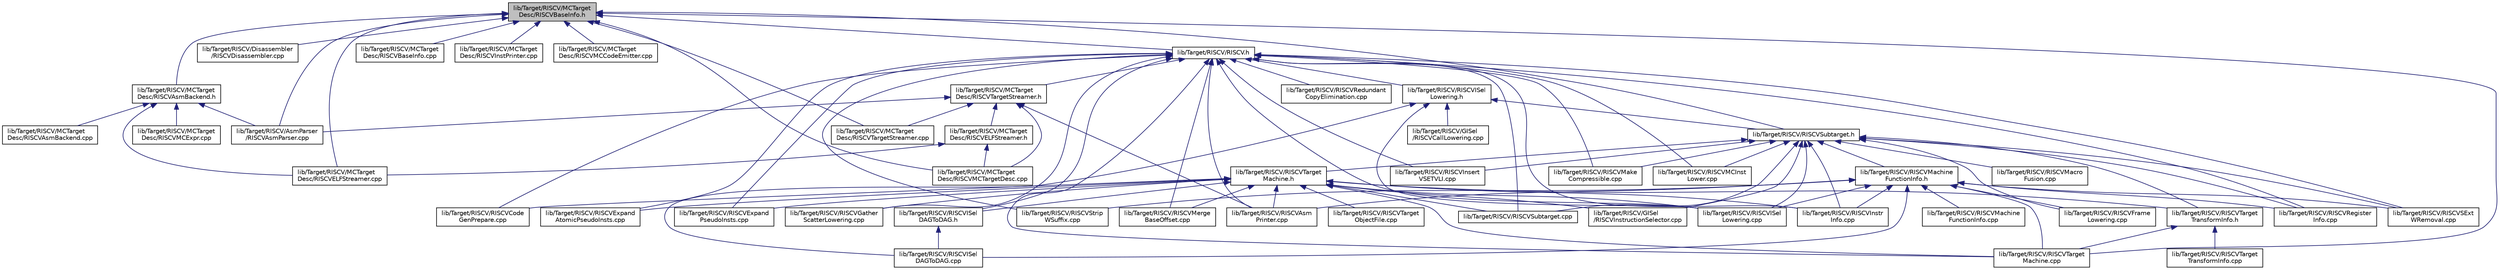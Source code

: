 digraph "lib/Target/RISCV/MCTargetDesc/RISCVBaseInfo.h"
{
 // LATEX_PDF_SIZE
  bgcolor="transparent";
  edge [fontname="Helvetica",fontsize="10",labelfontname="Helvetica",labelfontsize="10"];
  node [fontname="Helvetica",fontsize="10",shape=record];
  Node1 [label="lib/Target/RISCV/MCTarget\lDesc/RISCVBaseInfo.h",height=0.2,width=0.4,color="black", fillcolor="grey75", style="filled", fontcolor="black",tooltip=" "];
  Node1 -> Node2 [dir="back",color="midnightblue",fontsize="10",style="solid",fontname="Helvetica"];
  Node2 [label="lib/Target/RISCV/AsmParser\l/RISCVAsmParser.cpp",height=0.2,width=0.4,color="black",URL="$RISCVAsmParser_8cpp.html",tooltip=" "];
  Node1 -> Node3 [dir="back",color="midnightblue",fontsize="10",style="solid",fontname="Helvetica"];
  Node3 [label="lib/Target/RISCV/Disassembler\l/RISCVDisassembler.cpp",height=0.2,width=0.4,color="black",URL="$RISCVDisassembler_8cpp.html",tooltip=" "];
  Node1 -> Node4 [dir="back",color="midnightblue",fontsize="10",style="solid",fontname="Helvetica"];
  Node4 [label="lib/Target/RISCV/MCTarget\lDesc/RISCVAsmBackend.h",height=0.2,width=0.4,color="black",URL="$RISCVAsmBackend_8h.html",tooltip=" "];
  Node4 -> Node2 [dir="back",color="midnightblue",fontsize="10",style="solid",fontname="Helvetica"];
  Node4 -> Node5 [dir="back",color="midnightblue",fontsize="10",style="solid",fontname="Helvetica"];
  Node5 [label="lib/Target/RISCV/MCTarget\lDesc/RISCVAsmBackend.cpp",height=0.2,width=0.4,color="black",URL="$RISCVAsmBackend_8cpp.html",tooltip=" "];
  Node4 -> Node6 [dir="back",color="midnightblue",fontsize="10",style="solid",fontname="Helvetica"];
  Node6 [label="lib/Target/RISCV/MCTarget\lDesc/RISCVELFStreamer.cpp",height=0.2,width=0.4,color="black",URL="$RISCVELFStreamer_8cpp.html",tooltip=" "];
  Node4 -> Node7 [dir="back",color="midnightblue",fontsize="10",style="solid",fontname="Helvetica"];
  Node7 [label="lib/Target/RISCV/MCTarget\lDesc/RISCVMCExpr.cpp",height=0.2,width=0.4,color="black",URL="$RISCVMCExpr_8cpp.html",tooltip=" "];
  Node1 -> Node8 [dir="back",color="midnightblue",fontsize="10",style="solid",fontname="Helvetica"];
  Node8 [label="lib/Target/RISCV/MCTarget\lDesc/RISCVBaseInfo.cpp",height=0.2,width=0.4,color="black",URL="$RISCVBaseInfo_8cpp.html",tooltip=" "];
  Node1 -> Node6 [dir="back",color="midnightblue",fontsize="10",style="solid",fontname="Helvetica"];
  Node1 -> Node9 [dir="back",color="midnightblue",fontsize="10",style="solid",fontname="Helvetica"];
  Node9 [label="lib/Target/RISCV/MCTarget\lDesc/RISCVInstPrinter.cpp",height=0.2,width=0.4,color="black",URL="$RISCVInstPrinter_8cpp.html",tooltip=" "];
  Node1 -> Node10 [dir="back",color="midnightblue",fontsize="10",style="solid",fontname="Helvetica"];
  Node10 [label="lib/Target/RISCV/MCTarget\lDesc/RISCVMCCodeEmitter.cpp",height=0.2,width=0.4,color="black",URL="$RISCVMCCodeEmitter_8cpp.html",tooltip=" "];
  Node1 -> Node11 [dir="back",color="midnightblue",fontsize="10",style="solid",fontname="Helvetica"];
  Node11 [label="lib/Target/RISCV/MCTarget\lDesc/RISCVMCTargetDesc.cpp",height=0.2,width=0.4,color="black",URL="$RISCVMCTargetDesc_8cpp.html",tooltip=" "];
  Node1 -> Node12 [dir="back",color="midnightblue",fontsize="10",style="solid",fontname="Helvetica"];
  Node12 [label="lib/Target/RISCV/MCTarget\lDesc/RISCVTargetStreamer.cpp",height=0.2,width=0.4,color="black",URL="$RISCVTargetStreamer_8cpp.html",tooltip=" "];
  Node1 -> Node13 [dir="back",color="midnightblue",fontsize="10",style="solid",fontname="Helvetica"];
  Node13 [label="lib/Target/RISCV/RISCV.h",height=0.2,width=0.4,color="black",URL="$RISCV_8h.html",tooltip=" "];
  Node13 -> Node14 [dir="back",color="midnightblue",fontsize="10",style="solid",fontname="Helvetica"];
  Node14 [label="lib/Target/RISCV/MCTarget\lDesc/RISCVTargetStreamer.h",height=0.2,width=0.4,color="black",URL="$RISCVTargetStreamer_8h.html",tooltip=" "];
  Node14 -> Node2 [dir="back",color="midnightblue",fontsize="10",style="solid",fontname="Helvetica"];
  Node14 -> Node15 [dir="back",color="midnightblue",fontsize="10",style="solid",fontname="Helvetica"];
  Node15 [label="lib/Target/RISCV/MCTarget\lDesc/RISCVELFStreamer.h",height=0.2,width=0.4,color="black",URL="$RISCVELFStreamer_8h.html",tooltip=" "];
  Node15 -> Node6 [dir="back",color="midnightblue",fontsize="10",style="solid",fontname="Helvetica"];
  Node15 -> Node11 [dir="back",color="midnightblue",fontsize="10",style="solid",fontname="Helvetica"];
  Node14 -> Node11 [dir="back",color="midnightblue",fontsize="10",style="solid",fontname="Helvetica"];
  Node14 -> Node12 [dir="back",color="midnightblue",fontsize="10",style="solid",fontname="Helvetica"];
  Node14 -> Node16 [dir="back",color="midnightblue",fontsize="10",style="solid",fontname="Helvetica"];
  Node16 [label="lib/Target/RISCV/RISCVAsm\lPrinter.cpp",height=0.2,width=0.4,color="black",URL="$RISCVAsmPrinter_8cpp.html",tooltip=" "];
  Node13 -> Node16 [dir="back",color="midnightblue",fontsize="10",style="solid",fontname="Helvetica"];
  Node13 -> Node17 [dir="back",color="midnightblue",fontsize="10",style="solid",fontname="Helvetica"];
  Node17 [label="lib/Target/RISCV/RISCVISel\lLowering.h",height=0.2,width=0.4,color="black",URL="$RISCVISelLowering_8h.html",tooltip=" "];
  Node17 -> Node18 [dir="back",color="midnightblue",fontsize="10",style="solid",fontname="Helvetica"];
  Node18 [label="lib/Target/RISCV/GISel\l/RISCVCallLowering.cpp",height=0.2,width=0.4,color="black",URL="$RISCVCallLowering_8cpp.html",tooltip=" "];
  Node17 -> Node19 [dir="back",color="midnightblue",fontsize="10",style="solid",fontname="Helvetica"];
  Node19 [label="lib/Target/RISCV/RISCVSubtarget.h",height=0.2,width=0.4,color="black",URL="$RISCVSubtarget_8h.html",tooltip=" "];
  Node19 -> Node20 [dir="back",color="midnightblue",fontsize="10",style="solid",fontname="Helvetica"];
  Node20 [label="lib/Target/RISCV/GISel\l/RISCVInstructionSelector.cpp",height=0.2,width=0.4,color="black",URL="$RISCVInstructionSelector_8cpp.html",tooltip=" "];
  Node19 -> Node21 [dir="back",color="midnightblue",fontsize="10",style="solid",fontname="Helvetica"];
  Node21 [label="lib/Target/RISCV/RISCVMachine\lFunctionInfo.h",height=0.2,width=0.4,color="black",URL="$RISCVMachineFunctionInfo_8h.html",tooltip=" "];
  Node21 -> Node16 [dir="back",color="midnightblue",fontsize="10",style="solid",fontname="Helvetica"];
  Node21 -> Node22 [dir="back",color="midnightblue",fontsize="10",style="solid",fontname="Helvetica"];
  Node22 [label="lib/Target/RISCV/RISCVFrame\lLowering.cpp",height=0.2,width=0.4,color="black",URL="$RISCVFrameLowering_8cpp.html",tooltip=" "];
  Node21 -> Node23 [dir="back",color="midnightblue",fontsize="10",style="solid",fontname="Helvetica"];
  Node23 [label="lib/Target/RISCV/RISCVInstr\lInfo.cpp",height=0.2,width=0.4,color="black",URL="$RISCVInstrInfo_8cpp.html",tooltip=" "];
  Node21 -> Node24 [dir="back",color="midnightblue",fontsize="10",style="solid",fontname="Helvetica"];
  Node24 [label="lib/Target/RISCV/RISCVISel\lDAGToDAG.cpp",height=0.2,width=0.4,color="black",URL="$RISCVISelDAGToDAG_8cpp.html",tooltip=" "];
  Node21 -> Node25 [dir="back",color="midnightblue",fontsize="10",style="solid",fontname="Helvetica"];
  Node25 [label="lib/Target/RISCV/RISCVISel\lLowering.cpp",height=0.2,width=0.4,color="black",URL="$RISCVISelLowering_8cpp.html",tooltip=" "];
  Node21 -> Node26 [dir="back",color="midnightblue",fontsize="10",style="solid",fontname="Helvetica"];
  Node26 [label="lib/Target/RISCV/RISCVMachine\lFunctionInfo.cpp",height=0.2,width=0.4,color="black",URL="$RISCVMachineFunctionInfo_8cpp.html",tooltip=" "];
  Node21 -> Node27 [dir="back",color="midnightblue",fontsize="10",style="solid",fontname="Helvetica"];
  Node27 [label="lib/Target/RISCV/RISCVRegister\lInfo.cpp",height=0.2,width=0.4,color="black",URL="$RISCVRegisterInfo_8cpp.html",tooltip=" "];
  Node21 -> Node28 [dir="back",color="midnightblue",fontsize="10",style="solid",fontname="Helvetica"];
  Node28 [label="lib/Target/RISCV/RISCVSExt\lWRemoval.cpp",height=0.2,width=0.4,color="black",URL="$RISCVSExtWRemoval_8cpp.html",tooltip=" "];
  Node21 -> Node29 [dir="back",color="midnightblue",fontsize="10",style="solid",fontname="Helvetica"];
  Node29 [label="lib/Target/RISCV/RISCVStrip\lWSuffix.cpp",height=0.2,width=0.4,color="black",URL="$RISCVStripWSuffix_8cpp.html",tooltip=" "];
  Node21 -> Node30 [dir="back",color="midnightblue",fontsize="10",style="solid",fontname="Helvetica"];
  Node30 [label="lib/Target/RISCV/RISCVTarget\lMachine.cpp",height=0.2,width=0.4,color="black",URL="$RISCVTargetMachine_8cpp.html",tooltip=" "];
  Node19 -> Node31 [dir="back",color="midnightblue",fontsize="10",style="solid",fontname="Helvetica"];
  Node31 [label="lib/Target/RISCV/RISCVTarget\lMachine.h",height=0.2,width=0.4,color="black",URL="$RISCVTargetMachine_8h.html",tooltip=" "];
  Node31 -> Node20 [dir="back",color="midnightblue",fontsize="10",style="solid",fontname="Helvetica"];
  Node31 -> Node16 [dir="back",color="midnightblue",fontsize="10",style="solid",fontname="Helvetica"];
  Node31 -> Node32 [dir="back",color="midnightblue",fontsize="10",style="solid",fontname="Helvetica"];
  Node32 [label="lib/Target/RISCV/RISCVCode\lGenPrepare.cpp",height=0.2,width=0.4,color="black",URL="$RISCVCodeGenPrepare_8cpp.html",tooltip=" "];
  Node31 -> Node33 [dir="back",color="midnightblue",fontsize="10",style="solid",fontname="Helvetica"];
  Node33 [label="lib/Target/RISCV/RISCVExpand\lAtomicPseudoInsts.cpp",height=0.2,width=0.4,color="black",URL="$RISCVExpandAtomicPseudoInsts_8cpp.html",tooltip=" "];
  Node31 -> Node34 [dir="back",color="midnightblue",fontsize="10",style="solid",fontname="Helvetica"];
  Node34 [label="lib/Target/RISCV/RISCVExpand\lPseudoInsts.cpp",height=0.2,width=0.4,color="black",URL="$RISCVExpandPseudoInsts_8cpp.html",tooltip=" "];
  Node31 -> Node35 [dir="back",color="midnightblue",fontsize="10",style="solid",fontname="Helvetica"];
  Node35 [label="lib/Target/RISCV/RISCVGather\lScatterLowering.cpp",height=0.2,width=0.4,color="black",URL="$RISCVGatherScatterLowering_8cpp.html",tooltip=" "];
  Node31 -> Node23 [dir="back",color="midnightblue",fontsize="10",style="solid",fontname="Helvetica"];
  Node31 -> Node36 [dir="back",color="midnightblue",fontsize="10",style="solid",fontname="Helvetica"];
  Node36 [label="lib/Target/RISCV/RISCVISel\lDAGToDAG.h",height=0.2,width=0.4,color="black",URL="$RISCVISelDAGToDAG_8h.html",tooltip=" "];
  Node36 -> Node24 [dir="back",color="midnightblue",fontsize="10",style="solid",fontname="Helvetica"];
  Node31 -> Node25 [dir="back",color="midnightblue",fontsize="10",style="solid",fontname="Helvetica"];
  Node31 -> Node37 [dir="back",color="midnightblue",fontsize="10",style="solid",fontname="Helvetica"];
  Node37 [label="lib/Target/RISCV/RISCVMerge\lBaseOffset.cpp",height=0.2,width=0.4,color="black",URL="$RISCVMergeBaseOffset_8cpp.html",tooltip=" "];
  Node31 -> Node38 [dir="back",color="midnightblue",fontsize="10",style="solid",fontname="Helvetica"];
  Node38 [label="lib/Target/RISCV/RISCVSubtarget.cpp",height=0.2,width=0.4,color="black",URL="$RISCVSubtarget_8cpp.html",tooltip=" "];
  Node31 -> Node30 [dir="back",color="midnightblue",fontsize="10",style="solid",fontname="Helvetica"];
  Node31 -> Node39 [dir="back",color="midnightblue",fontsize="10",style="solid",fontname="Helvetica"];
  Node39 [label="lib/Target/RISCV/RISCVTarget\lTransformInfo.h",height=0.2,width=0.4,color="black",URL="$RISCVTargetTransformInfo_8h.html",tooltip=" "];
  Node39 -> Node30 [dir="back",color="midnightblue",fontsize="10",style="solid",fontname="Helvetica"];
  Node39 -> Node40 [dir="back",color="midnightblue",fontsize="10",style="solid",fontname="Helvetica"];
  Node40 [label="lib/Target/RISCV/RISCVTarget\lTransformInfo.cpp",height=0.2,width=0.4,color="black",URL="$RISCVTargetTransformInfo_8cpp.html",tooltip=" "];
  Node31 -> Node41 [dir="back",color="midnightblue",fontsize="10",style="solid",fontname="Helvetica"];
  Node41 [label="lib/Target/RISCV/RISCVTarget\lObjectFile.cpp",height=0.2,width=0.4,color="black",URL="$RISCVTargetObjectFile_8cpp.html",tooltip=" "];
  Node19 -> Node22 [dir="back",color="midnightblue",fontsize="10",style="solid",fontname="Helvetica"];
  Node19 -> Node42 [dir="back",color="midnightblue",fontsize="10",style="solid",fontname="Helvetica"];
  Node42 [label="lib/Target/RISCV/RISCVInsert\lVSETVLI.cpp",height=0.2,width=0.4,color="black",URL="$RISCVInsertVSETVLI_8cpp.html",tooltip=" "];
  Node19 -> Node23 [dir="back",color="midnightblue",fontsize="10",style="solid",fontname="Helvetica"];
  Node19 -> Node25 [dir="back",color="midnightblue",fontsize="10",style="solid",fontname="Helvetica"];
  Node19 -> Node43 [dir="back",color="midnightblue",fontsize="10",style="solid",fontname="Helvetica"];
  Node43 [label="lib/Target/RISCV/RISCVMacro\lFusion.cpp",height=0.2,width=0.4,color="black",URL="$RISCVMacroFusion_8cpp.html",tooltip=" "];
  Node19 -> Node44 [dir="back",color="midnightblue",fontsize="10",style="solid",fontname="Helvetica"];
  Node44 [label="lib/Target/RISCV/RISCVMake\lCompressible.cpp",height=0.2,width=0.4,color="black",URL="$RISCVMakeCompressible_8cpp.html",tooltip=" "];
  Node19 -> Node45 [dir="back",color="midnightblue",fontsize="10",style="solid",fontname="Helvetica"];
  Node45 [label="lib/Target/RISCV/RISCVMCInst\lLower.cpp",height=0.2,width=0.4,color="black",URL="$RISCVMCInstLower_8cpp.html",tooltip=" "];
  Node19 -> Node27 [dir="back",color="midnightblue",fontsize="10",style="solid",fontname="Helvetica"];
  Node19 -> Node28 [dir="back",color="midnightblue",fontsize="10",style="solid",fontname="Helvetica"];
  Node19 -> Node38 [dir="back",color="midnightblue",fontsize="10",style="solid",fontname="Helvetica"];
  Node19 -> Node39 [dir="back",color="midnightblue",fontsize="10",style="solid",fontname="Helvetica"];
  Node17 -> Node24 [dir="back",color="midnightblue",fontsize="10",style="solid",fontname="Helvetica"];
  Node17 -> Node25 [dir="back",color="midnightblue",fontsize="10",style="solid",fontname="Helvetica"];
  Node13 -> Node32 [dir="back",color="midnightblue",fontsize="10",style="solid",fontname="Helvetica"];
  Node13 -> Node33 [dir="back",color="midnightblue",fontsize="10",style="solid",fontname="Helvetica"];
  Node13 -> Node34 [dir="back",color="midnightblue",fontsize="10",style="solid",fontname="Helvetica"];
  Node13 -> Node35 [dir="back",color="midnightblue",fontsize="10",style="solid",fontname="Helvetica"];
  Node13 -> Node42 [dir="back",color="midnightblue",fontsize="10",style="solid",fontname="Helvetica"];
  Node13 -> Node23 [dir="back",color="midnightblue",fontsize="10",style="solid",fontname="Helvetica"];
  Node13 -> Node36 [dir="back",color="midnightblue",fontsize="10",style="solid",fontname="Helvetica"];
  Node13 -> Node25 [dir="back",color="midnightblue",fontsize="10",style="solid",fontname="Helvetica"];
  Node13 -> Node44 [dir="back",color="midnightblue",fontsize="10",style="solid",fontname="Helvetica"];
  Node13 -> Node45 [dir="back",color="midnightblue",fontsize="10",style="solid",fontname="Helvetica"];
  Node13 -> Node37 [dir="back",color="midnightblue",fontsize="10",style="solid",fontname="Helvetica"];
  Node13 -> Node46 [dir="back",color="midnightblue",fontsize="10",style="solid",fontname="Helvetica"];
  Node46 [label="lib/Target/RISCV/RISCVRedundant\lCopyElimination.cpp",height=0.2,width=0.4,color="black",URL="$RISCVRedundantCopyElimination_8cpp.html",tooltip=" "];
  Node13 -> Node27 [dir="back",color="midnightblue",fontsize="10",style="solid",fontname="Helvetica"];
  Node13 -> Node28 [dir="back",color="midnightblue",fontsize="10",style="solid",fontname="Helvetica"];
  Node13 -> Node29 [dir="back",color="midnightblue",fontsize="10",style="solid",fontname="Helvetica"];
  Node13 -> Node38 [dir="back",color="midnightblue",fontsize="10",style="solid",fontname="Helvetica"];
  Node13 -> Node30 [dir="back",color="midnightblue",fontsize="10",style="solid",fontname="Helvetica"];
  Node1 -> Node19 [dir="back",color="midnightblue",fontsize="10",style="solid",fontname="Helvetica"];
  Node1 -> Node30 [dir="back",color="midnightblue",fontsize="10",style="solid",fontname="Helvetica"];
}
